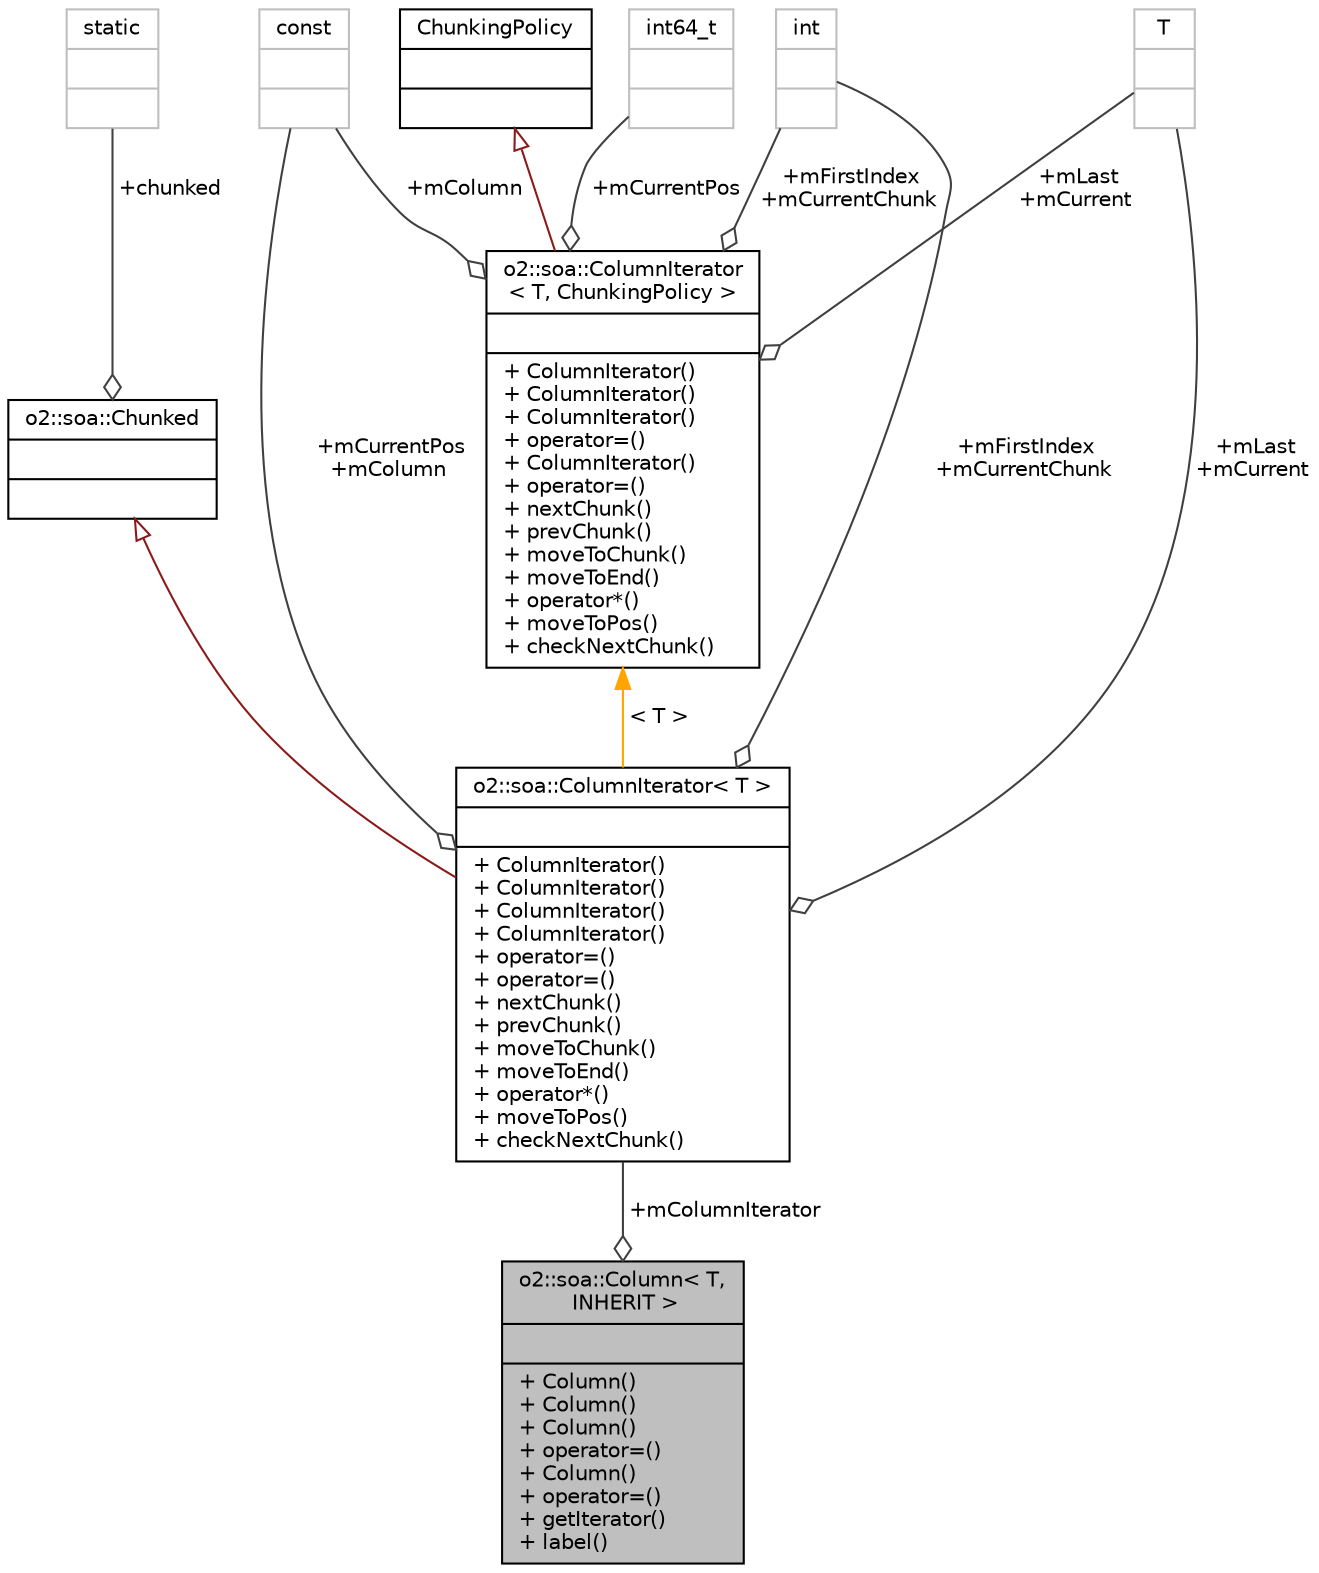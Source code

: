 digraph "o2::soa::Column&lt; T, INHERIT &gt;"
{
 // INTERACTIVE_SVG=YES
  bgcolor="transparent";
  edge [fontname="Helvetica",fontsize="10",labelfontname="Helvetica",labelfontsize="10"];
  node [fontname="Helvetica",fontsize="10",shape=record];
  Node1 [label="{o2::soa::Column\< T,\l INHERIT \>\n||+ Column()\l+ Column()\l+ Column()\l+ operator=()\l+ Column()\l+ operator=()\l+ getIterator()\l+ label()\l}",height=0.2,width=0.4,color="black", fillcolor="grey75", style="filled", fontcolor="black"];
  Node2 -> Node1 [color="grey25",fontsize="10",style="solid",label=" +mColumnIterator" ,arrowhead="odiamond",fontname="Helvetica"];
  Node2 [label="{o2::soa::ColumnIterator\< T \>\n||+ ColumnIterator()\l+ ColumnIterator()\l+ ColumnIterator()\l+ ColumnIterator()\l+ operator=()\l+ operator=()\l+ nextChunk()\l+ prevChunk()\l+ moveToChunk()\l+ moveToEnd()\l+ operator*()\l+ moveToPos()\l+ checkNextChunk()\l}",height=0.2,width=0.4,color="black",URL="$d7/d26/classo2_1_1soa_1_1ColumnIterator.html"];
  Node3 -> Node2 [dir="back",color="firebrick4",fontsize="10",style="solid",arrowtail="onormal",fontname="Helvetica"];
  Node3 [label="{o2::soa::Chunked\n||}",height=0.2,width=0.4,color="black",URL="$d5/d2a/structo2_1_1soa_1_1Chunked.html"];
  Node4 -> Node3 [color="grey25",fontsize="10",style="solid",label=" +chunked" ,arrowhead="odiamond",fontname="Helvetica"];
  Node4 [label="{static\n||}",height=0.2,width=0.4,color="grey75"];
  Node5 -> Node2 [color="grey25",fontsize="10",style="solid",label=" +mFirstIndex\n+mCurrentChunk" ,arrowhead="odiamond",fontname="Helvetica"];
  Node5 [label="{int\n||}",height=0.2,width=0.4,color="grey75"];
  Node6 -> Node2 [color="grey25",fontsize="10",style="solid",label=" +mCurrentPos\n+mColumn" ,arrowhead="odiamond",fontname="Helvetica"];
  Node6 [label="{const\n||}",height=0.2,width=0.4,color="grey75"];
  Node7 -> Node2 [color="grey25",fontsize="10",style="solid",label=" +mLast\n+mCurrent" ,arrowhead="odiamond",fontname="Helvetica"];
  Node7 [label="{T\n||}",height=0.2,width=0.4,color="grey75"];
  Node8 -> Node2 [dir="back",color="orange",fontsize="10",style="solid",label=" \< T \>" ,fontname="Helvetica"];
  Node8 [label="{o2::soa::ColumnIterator\l\< T, ChunkingPolicy \>\n||+ ColumnIterator()\l+ ColumnIterator()\l+ ColumnIterator()\l+ operator=()\l+ ColumnIterator()\l+ operator=()\l+ nextChunk()\l+ prevChunk()\l+ moveToChunk()\l+ moveToEnd()\l+ operator*()\l+ moveToPos()\l+ checkNextChunk()\l}",height=0.2,width=0.4,color="black",URL="$d7/d26/classo2_1_1soa_1_1ColumnIterator.html"];
  Node9 -> Node8 [dir="back",color="firebrick4",fontsize="10",style="solid",arrowtail="onormal",fontname="Helvetica"];
  Node9 [label="{ChunkingPolicy\n||}",height=0.2,width=0.4,color="black",URL="$d3/db7/classo2_1_1soa_1_1ChunkingPolicy.html"];
  Node10 -> Node8 [color="grey25",fontsize="10",style="solid",label=" +mCurrentPos" ,arrowhead="odiamond",fontname="Helvetica"];
  Node10 [label="{int64_t\n||}",height=0.2,width=0.4,color="grey75"];
  Node5 -> Node8 [color="grey25",fontsize="10",style="solid",label=" +mFirstIndex\n+mCurrentChunk" ,arrowhead="odiamond",fontname="Helvetica"];
  Node6 -> Node8 [color="grey25",fontsize="10",style="solid",label=" +mColumn" ,arrowhead="odiamond",fontname="Helvetica"];
  Node7 -> Node8 [color="grey25",fontsize="10",style="solid",label=" +mLast\n+mCurrent" ,arrowhead="odiamond",fontname="Helvetica"];
}
